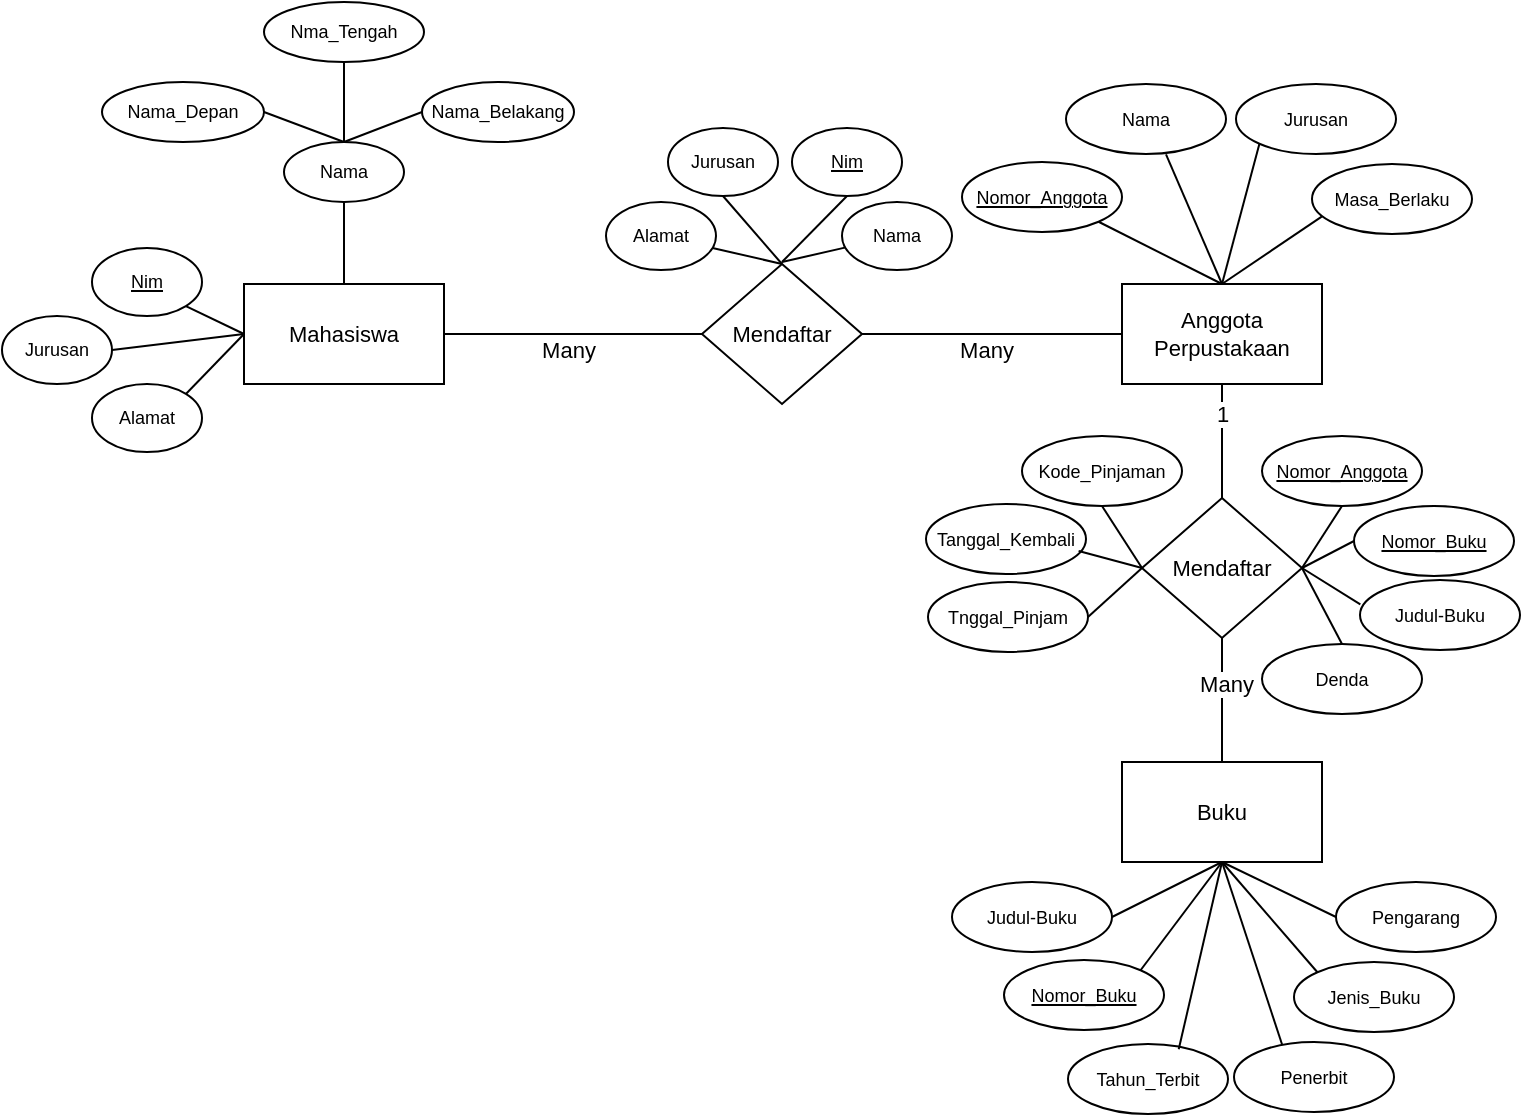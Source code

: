 <mxfile version="24.7.4">
  <diagram name="Page-1" id="oR5uWrnA-iWxMa2yk2aS">
    <mxGraphModel dx="1122" dy="696" grid="1" gridSize="10" guides="1" tooltips="1" connect="1" arrows="1" fold="1" page="1" pageScale="1" pageWidth="850" pageHeight="1100" math="0" shadow="0">
      <root>
        <mxCell id="0" />
        <mxCell id="1" parent="0" />
        <mxCell id="UJC0oAEBfITfGY8Haboo-1" value="Nama_Depan" style="ellipse;whiteSpace=wrap;html=1;align=center;fontSize=9;" vertex="1" parent="1">
          <mxGeometry x="80" y="160" width="81" height="30" as="geometry" />
        </mxCell>
        <mxCell id="UJC0oAEBfITfGY8Haboo-2" value="Nama" style="ellipse;whiteSpace=wrap;html=1;align=center;fontSize=9;" vertex="1" parent="1">
          <mxGeometry x="171" y="190" width="60" height="30" as="geometry" />
        </mxCell>
        <mxCell id="UJC0oAEBfITfGY8Haboo-3" value="Nama_Belakang" style="ellipse;whiteSpace=wrap;html=1;align=center;fontSize=9;" vertex="1" parent="1">
          <mxGeometry x="240" y="160" width="76" height="30" as="geometry" />
        </mxCell>
        <mxCell id="UJC0oAEBfITfGY8Haboo-4" value="Nma_Tengah" style="ellipse;whiteSpace=wrap;html=1;align=center;fontSize=9;" vertex="1" parent="1">
          <mxGeometry x="161" y="120" width="80" height="30" as="geometry" />
        </mxCell>
        <mxCell id="UJC0oAEBfITfGY8Haboo-5" value="" style="endArrow=none;html=1;rounded=0;exitX=1;exitY=0.5;exitDx=0;exitDy=0;entryX=0.5;entryY=0;entryDx=0;entryDy=0;" edge="1" parent="1" source="UJC0oAEBfITfGY8Haboo-1" target="UJC0oAEBfITfGY8Haboo-2">
          <mxGeometry relative="1" as="geometry">
            <mxPoint x="340" y="310" as="sourcePoint" />
            <mxPoint x="500" y="310" as="targetPoint" />
          </mxGeometry>
        </mxCell>
        <mxCell id="UJC0oAEBfITfGY8Haboo-6" value="" style="endArrow=none;html=1;rounded=0;exitX=0.5;exitY=1;exitDx=0;exitDy=0;entryX=0.5;entryY=0;entryDx=0;entryDy=0;" edge="1" parent="1" source="UJC0oAEBfITfGY8Haboo-4" target="UJC0oAEBfITfGY8Haboo-2">
          <mxGeometry relative="1" as="geometry">
            <mxPoint x="340" y="310" as="sourcePoint" />
            <mxPoint x="500" y="310" as="targetPoint" />
          </mxGeometry>
        </mxCell>
        <mxCell id="UJC0oAEBfITfGY8Haboo-7" value="Jurusan" style="ellipse;whiteSpace=wrap;html=1;align=center;fontSize=9;" vertex="1" parent="1">
          <mxGeometry x="30" y="277" width="55" height="34" as="geometry" />
        </mxCell>
        <mxCell id="UJC0oAEBfITfGY8Haboo-8" value="" style="endArrow=none;html=1;rounded=0;exitX=0;exitY=0.5;exitDx=0;exitDy=0;entryX=0.5;entryY=0;entryDx=0;entryDy=0;" edge="1" parent="1" source="UJC0oAEBfITfGY8Haboo-3" target="UJC0oAEBfITfGY8Haboo-2">
          <mxGeometry relative="1" as="geometry">
            <mxPoint x="340" y="310" as="sourcePoint" />
            <mxPoint x="500" y="310" as="targetPoint" />
          </mxGeometry>
        </mxCell>
        <mxCell id="UJC0oAEBfITfGY8Haboo-9" value="Mahasiswa" style="whiteSpace=wrap;html=1;align=center;fontSize=11;" vertex="1" parent="1">
          <mxGeometry x="151" y="261" width="100" height="50" as="geometry" />
        </mxCell>
        <mxCell id="UJC0oAEBfITfGY8Haboo-10" value="" style="endArrow=none;html=1;rounded=0;exitX=0.5;exitY=1;exitDx=0;exitDy=0;entryX=0.5;entryY=0;entryDx=0;entryDy=0;" edge="1" parent="1" source="UJC0oAEBfITfGY8Haboo-2" target="UJC0oAEBfITfGY8Haboo-9">
          <mxGeometry relative="1" as="geometry">
            <mxPoint x="340" y="310" as="sourcePoint" />
            <mxPoint x="500" y="310" as="targetPoint" />
          </mxGeometry>
        </mxCell>
        <mxCell id="UJC0oAEBfITfGY8Haboo-11" value="Nim" style="ellipse;whiteSpace=wrap;html=1;align=center;fontStyle=4;fontSize=9;" vertex="1" parent="1">
          <mxGeometry x="75" y="243" width="55" height="34" as="geometry" />
        </mxCell>
        <mxCell id="UJC0oAEBfITfGY8Haboo-12" value="Alamat" style="ellipse;whiteSpace=wrap;html=1;align=center;fontSize=9;" vertex="1" parent="1">
          <mxGeometry x="75" y="311" width="55" height="34" as="geometry" />
        </mxCell>
        <mxCell id="UJC0oAEBfITfGY8Haboo-13" value="" style="endArrow=none;html=1;rounded=0;exitX=1;exitY=1;exitDx=0;exitDy=0;entryX=0;entryY=0.5;entryDx=0;entryDy=0;" edge="1" parent="1" source="UJC0oAEBfITfGY8Haboo-11" target="UJC0oAEBfITfGY8Haboo-9">
          <mxGeometry relative="1" as="geometry">
            <mxPoint x="340" y="310" as="sourcePoint" />
            <mxPoint x="500" y="310" as="targetPoint" />
          </mxGeometry>
        </mxCell>
        <mxCell id="UJC0oAEBfITfGY8Haboo-14" value="" style="endArrow=none;html=1;rounded=0;exitX=1;exitY=0.5;exitDx=0;exitDy=0;entryX=0;entryY=0.5;entryDx=0;entryDy=0;" edge="1" parent="1" source="UJC0oAEBfITfGY8Haboo-7" target="UJC0oAEBfITfGY8Haboo-9">
          <mxGeometry relative="1" as="geometry">
            <mxPoint x="340" y="310" as="sourcePoint" />
            <mxPoint x="230" y="310" as="targetPoint" />
          </mxGeometry>
        </mxCell>
        <mxCell id="UJC0oAEBfITfGY8Haboo-15" value="" style="endArrow=none;html=1;rounded=0;exitX=1;exitY=0;exitDx=0;exitDy=0;entryX=0;entryY=0.5;entryDx=0;entryDy=0;" edge="1" parent="1" source="UJC0oAEBfITfGY8Haboo-12" target="UJC0oAEBfITfGY8Haboo-9">
          <mxGeometry relative="1" as="geometry">
            <mxPoint x="340" y="310" as="sourcePoint" />
            <mxPoint x="500" y="310" as="targetPoint" />
          </mxGeometry>
        </mxCell>
        <mxCell id="UJC0oAEBfITfGY8Haboo-16" value="Mendaftar" style="shape=rhombus;perimeter=rhombusPerimeter;whiteSpace=wrap;html=1;align=center;fontSize=11;" vertex="1" parent="1">
          <mxGeometry x="380" y="251" width="80" height="70" as="geometry" />
        </mxCell>
        <mxCell id="UJC0oAEBfITfGY8Haboo-17" value="" style="endArrow=none;html=1;rounded=0;exitX=1;exitY=0.5;exitDx=0;exitDy=0;entryX=0;entryY=0.5;entryDx=0;entryDy=0;" edge="1" parent="1" source="UJC0oAEBfITfGY8Haboo-9" target="UJC0oAEBfITfGY8Haboo-16">
          <mxGeometry relative="1" as="geometry">
            <mxPoint x="339" y="332" as="sourcePoint" />
            <mxPoint x="429" y="322" as="targetPoint" />
          </mxGeometry>
        </mxCell>
        <mxCell id="UJC0oAEBfITfGY8Haboo-26" value="Many" style="edgeLabel;html=1;align=center;verticalAlign=middle;resizable=0;points=[];" vertex="1" connectable="0" parent="UJC0oAEBfITfGY8Haboo-17">
          <mxGeometry x="0.003" y="-1" relative="1" as="geometry">
            <mxPoint x="-3" y="7" as="offset" />
          </mxGeometry>
        </mxCell>
        <mxCell id="UJC0oAEBfITfGY8Haboo-21" value="Alamat" style="ellipse;whiteSpace=wrap;html=1;align=center;fontSize=9;" vertex="1" parent="1">
          <mxGeometry x="332" y="220" width="55" height="34" as="geometry" />
        </mxCell>
        <mxCell id="UJC0oAEBfITfGY8Haboo-22" value="Jurusan" style="ellipse;whiteSpace=wrap;html=1;align=center;fontSize=9;" vertex="1" parent="1">
          <mxGeometry x="363" y="183" width="55" height="34" as="geometry" />
        </mxCell>
        <mxCell id="UJC0oAEBfITfGY8Haboo-23" value="Nim" style="ellipse;whiteSpace=wrap;html=1;align=center;fontStyle=4;fontSize=9;" vertex="1" parent="1">
          <mxGeometry x="425" y="183" width="55" height="34" as="geometry" />
        </mxCell>
        <mxCell id="UJC0oAEBfITfGY8Haboo-25" value="Nama" style="ellipse;whiteSpace=wrap;html=1;align=center;fontSize=9;" vertex="1" parent="1">
          <mxGeometry x="450" y="220" width="55" height="34" as="geometry" />
        </mxCell>
        <mxCell id="UJC0oAEBfITfGY8Haboo-27" value="" style="endArrow=none;html=1;rounded=0;exitX=0.5;exitY=1;exitDx=0;exitDy=0;entryX=0.5;entryY=0;entryDx=0;entryDy=0;" edge="1" parent="1" source="UJC0oAEBfITfGY8Haboo-22" target="UJC0oAEBfITfGY8Haboo-16">
          <mxGeometry relative="1" as="geometry">
            <mxPoint x="310" y="150" as="sourcePoint" />
            <mxPoint x="470" y="150" as="targetPoint" />
          </mxGeometry>
        </mxCell>
        <mxCell id="UJC0oAEBfITfGY8Haboo-29" value="" style="endArrow=none;html=1;rounded=0;entryX=0.5;entryY=0;entryDx=0;entryDy=0;" edge="1" parent="1" source="UJC0oAEBfITfGY8Haboo-21" target="UJC0oAEBfITfGY8Haboo-16">
          <mxGeometry relative="1" as="geometry">
            <mxPoint x="310" y="150" as="sourcePoint" />
            <mxPoint x="470" y="150" as="targetPoint" />
          </mxGeometry>
        </mxCell>
        <mxCell id="UJC0oAEBfITfGY8Haboo-30" value="" style="endArrow=none;html=1;rounded=0;entryX=0.5;entryY=1;entryDx=0;entryDy=0;" edge="1" parent="1" target="UJC0oAEBfITfGY8Haboo-23">
          <mxGeometry relative="1" as="geometry">
            <mxPoint x="420" y="250" as="sourcePoint" />
            <mxPoint x="470" y="150" as="targetPoint" />
          </mxGeometry>
        </mxCell>
        <mxCell id="UJC0oAEBfITfGY8Haboo-31" value="" style="endArrow=none;html=1;rounded=0;entryX=0.036;entryY=0.667;entryDx=0;entryDy=0;entryPerimeter=0;" edge="1" parent="1" target="UJC0oAEBfITfGY8Haboo-25">
          <mxGeometry relative="1" as="geometry">
            <mxPoint x="420" y="250" as="sourcePoint" />
            <mxPoint x="500" y="210" as="targetPoint" />
          </mxGeometry>
        </mxCell>
        <mxCell id="UJC0oAEBfITfGY8Haboo-32" value="Anggota Perpustakaan" style="whiteSpace=wrap;html=1;align=center;fontSize=11;" vertex="1" parent="1">
          <mxGeometry x="590" y="261" width="100" height="50" as="geometry" />
        </mxCell>
        <mxCell id="UJC0oAEBfITfGY8Haboo-33" value="Nomor_Anggota" style="ellipse;whiteSpace=wrap;html=1;align=center;fontStyle=4;fontSize=9;" vertex="1" parent="1">
          <mxGeometry x="510" y="200" width="80" height="35" as="geometry" />
        </mxCell>
        <mxCell id="UJC0oAEBfITfGY8Haboo-36" value="Nama" style="ellipse;whiteSpace=wrap;html=1;align=center;fontSize=9;" vertex="1" parent="1">
          <mxGeometry x="562" y="161" width="80" height="35" as="geometry" />
        </mxCell>
        <mxCell id="UJC0oAEBfITfGY8Haboo-37" value="Jurusan" style="ellipse;whiteSpace=wrap;html=1;align=center;fontSize=9;" vertex="1" parent="1">
          <mxGeometry x="647" y="161" width="80" height="35" as="geometry" />
        </mxCell>
        <mxCell id="UJC0oAEBfITfGY8Haboo-38" value="Masa_Berlaku" style="ellipse;whiteSpace=wrap;html=1;align=center;fontSize=9;" vertex="1" parent="1">
          <mxGeometry x="685" y="201" width="80" height="35" as="geometry" />
        </mxCell>
        <mxCell id="UJC0oAEBfITfGY8Haboo-39" value="" style="endArrow=none;html=1;rounded=0;exitX=1;exitY=0.5;exitDx=0;exitDy=0;entryX=0;entryY=0.5;entryDx=0;entryDy=0;" edge="1" parent="1" source="UJC0oAEBfITfGY8Haboo-16" target="UJC0oAEBfITfGY8Haboo-32">
          <mxGeometry relative="1" as="geometry">
            <mxPoint x="480" y="290" as="sourcePoint" />
            <mxPoint x="590" y="290" as="targetPoint" />
          </mxGeometry>
        </mxCell>
        <mxCell id="UJC0oAEBfITfGY8Haboo-79" value="Many" style="edgeLabel;html=1;align=center;verticalAlign=middle;resizable=0;points=[];" vertex="1" connectable="0" parent="UJC0oAEBfITfGY8Haboo-39">
          <mxGeometry x="-0.051" y="1" relative="1" as="geometry">
            <mxPoint y="9" as="offset" />
          </mxGeometry>
        </mxCell>
        <mxCell id="UJC0oAEBfITfGY8Haboo-40" value="" style="endArrow=none;html=1;rounded=0;entryX=1;entryY=1;entryDx=0;entryDy=0;exitX=0.5;exitY=0;exitDx=0;exitDy=0;" edge="1" parent="1" source="UJC0oAEBfITfGY8Haboo-32" target="UJC0oAEBfITfGY8Haboo-33">
          <mxGeometry relative="1" as="geometry">
            <mxPoint x="480" y="290" as="sourcePoint" />
            <mxPoint x="640" y="290" as="targetPoint" />
          </mxGeometry>
        </mxCell>
        <mxCell id="UJC0oAEBfITfGY8Haboo-41" value="" style="endArrow=none;html=1;rounded=0;exitX=0.625;exitY=1.005;exitDx=0;exitDy=0;exitPerimeter=0;entryX=0.5;entryY=0;entryDx=0;entryDy=0;" edge="1" parent="1" source="UJC0oAEBfITfGY8Haboo-36" target="UJC0oAEBfITfGY8Haboo-32">
          <mxGeometry relative="1" as="geometry">
            <mxPoint x="480" y="290" as="sourcePoint" />
            <mxPoint x="640" y="290" as="targetPoint" />
          </mxGeometry>
        </mxCell>
        <mxCell id="UJC0oAEBfITfGY8Haboo-42" value="" style="endArrow=none;html=1;rounded=0;exitX=0;exitY=1;exitDx=0;exitDy=0;entryX=0.5;entryY=0;entryDx=0;entryDy=0;" edge="1" parent="1" source="UJC0oAEBfITfGY8Haboo-37" target="UJC0oAEBfITfGY8Haboo-32">
          <mxGeometry relative="1" as="geometry">
            <mxPoint x="480" y="290" as="sourcePoint" />
            <mxPoint x="640" y="290" as="targetPoint" />
          </mxGeometry>
        </mxCell>
        <mxCell id="UJC0oAEBfITfGY8Haboo-43" value="" style="endArrow=none;html=1;rounded=0;exitX=0.063;exitY=0.748;exitDx=0;exitDy=0;exitPerimeter=0;entryX=0.5;entryY=0;entryDx=0;entryDy=0;" edge="1" parent="1" source="UJC0oAEBfITfGY8Haboo-38" target="UJC0oAEBfITfGY8Haboo-32">
          <mxGeometry relative="1" as="geometry">
            <mxPoint x="480" y="290" as="sourcePoint" />
            <mxPoint x="640" y="290" as="targetPoint" />
          </mxGeometry>
        </mxCell>
        <mxCell id="UJC0oAEBfITfGY8Haboo-45" value="Judul-Buku" style="ellipse;whiteSpace=wrap;html=1;align=center;fontSize=9;" vertex="1" parent="1">
          <mxGeometry x="709" y="409" width="80" height="35" as="geometry" />
        </mxCell>
        <mxCell id="UJC0oAEBfITfGY8Haboo-46" value="Tnggal_Pinjam" style="ellipse;whiteSpace=wrap;html=1;align=center;fontSize=9;" vertex="1" parent="1">
          <mxGeometry x="493" y="410" width="80" height="35" as="geometry" />
        </mxCell>
        <mxCell id="UJC0oAEBfITfGY8Haboo-47" value="Tanggal_Kembali" style="ellipse;whiteSpace=wrap;html=1;align=center;fontSize=9;" vertex="1" parent="1">
          <mxGeometry x="492" y="371" width="80" height="35" as="geometry" />
        </mxCell>
        <mxCell id="UJC0oAEBfITfGY8Haboo-48" value="Kode_Pinjaman" style="ellipse;whiteSpace=wrap;html=1;align=center;fontSize=9;" vertex="1" parent="1">
          <mxGeometry x="540" y="337" width="80" height="35" as="geometry" />
        </mxCell>
        <mxCell id="UJC0oAEBfITfGY8Haboo-49" value="Mendaftar" style="shape=rhombus;perimeter=rhombusPerimeter;whiteSpace=wrap;html=1;align=center;fontSize=11;" vertex="1" parent="1">
          <mxGeometry x="600" y="368" width="80" height="70" as="geometry" />
        </mxCell>
        <mxCell id="UJC0oAEBfITfGY8Haboo-51" value="" style="endArrow=none;html=1;rounded=0;entryX=0.5;entryY=1;entryDx=0;entryDy=0;exitX=0.5;exitY=0;exitDx=0;exitDy=0;" edge="1" parent="1" source="UJC0oAEBfITfGY8Haboo-49" target="UJC0oAEBfITfGY8Haboo-32">
          <mxGeometry relative="1" as="geometry">
            <mxPoint x="480" y="290" as="sourcePoint" />
            <mxPoint x="640" y="290" as="targetPoint" />
          </mxGeometry>
        </mxCell>
        <mxCell id="UJC0oAEBfITfGY8Haboo-78" value="1" style="edgeLabel;html=1;align=center;verticalAlign=middle;resizable=0;points=[];" vertex="1" connectable="0" parent="UJC0oAEBfITfGY8Haboo-51">
          <mxGeometry x="0.497" relative="1" as="geometry">
            <mxPoint as="offset" />
          </mxGeometry>
        </mxCell>
        <mxCell id="UJC0oAEBfITfGY8Haboo-52" value="" style="endArrow=none;html=1;rounded=0;exitX=0.5;exitY=1;exitDx=0;exitDy=0;entryX=0;entryY=0.5;entryDx=0;entryDy=0;" edge="1" parent="1" source="UJC0oAEBfITfGY8Haboo-48" target="UJC0oAEBfITfGY8Haboo-49">
          <mxGeometry relative="1" as="geometry">
            <mxPoint x="480" y="290" as="sourcePoint" />
            <mxPoint x="640" y="290" as="targetPoint" />
          </mxGeometry>
        </mxCell>
        <mxCell id="UJC0oAEBfITfGY8Haboo-53" value="" style="endArrow=none;html=1;rounded=0;exitX=0.954;exitY=0.671;exitDx=0;exitDy=0;exitPerimeter=0;entryX=0;entryY=0.5;entryDx=0;entryDy=0;" edge="1" parent="1" source="UJC0oAEBfITfGY8Haboo-47" target="UJC0oAEBfITfGY8Haboo-49">
          <mxGeometry relative="1" as="geometry">
            <mxPoint x="480" y="290" as="sourcePoint" />
            <mxPoint x="640" y="290" as="targetPoint" />
          </mxGeometry>
        </mxCell>
        <mxCell id="UJC0oAEBfITfGY8Haboo-54" value="" style="endArrow=none;html=1;rounded=0;exitX=1;exitY=0.5;exitDx=0;exitDy=0;entryX=0;entryY=0.5;entryDx=0;entryDy=0;" edge="1" parent="1" source="UJC0oAEBfITfGY8Haboo-46" target="UJC0oAEBfITfGY8Haboo-49">
          <mxGeometry relative="1" as="geometry">
            <mxPoint x="480" y="290" as="sourcePoint" />
            <mxPoint x="640" y="290" as="targetPoint" />
          </mxGeometry>
        </mxCell>
        <mxCell id="UJC0oAEBfITfGY8Haboo-55" value="Nomor_Buku" style="ellipse;whiteSpace=wrap;html=1;align=center;fontStyle=4;fontSize=9;" vertex="1" parent="1">
          <mxGeometry x="706" y="372" width="80" height="35" as="geometry" />
        </mxCell>
        <mxCell id="UJC0oAEBfITfGY8Haboo-56" value="Nomor_Anggota" style="ellipse;whiteSpace=wrap;html=1;align=center;fontStyle=4;fontSize=9;" vertex="1" parent="1">
          <mxGeometry x="660" y="337" width="80" height="35" as="geometry" />
        </mxCell>
        <mxCell id="UJC0oAEBfITfGY8Haboo-57" value="Denda" style="ellipse;whiteSpace=wrap;html=1;align=center;fontSize=9;" vertex="1" parent="1">
          <mxGeometry x="660" y="441" width="80" height="35" as="geometry" />
        </mxCell>
        <mxCell id="UJC0oAEBfITfGY8Haboo-58" value="" style="endArrow=none;html=1;rounded=0;exitX=1;exitY=0.5;exitDx=0;exitDy=0;entryX=0.5;entryY=1;entryDx=0;entryDy=0;" edge="1" parent="1" source="UJC0oAEBfITfGY8Haboo-49" target="UJC0oAEBfITfGY8Haboo-56">
          <mxGeometry relative="1" as="geometry">
            <mxPoint x="480" y="290" as="sourcePoint" />
            <mxPoint x="640" y="290" as="targetPoint" />
          </mxGeometry>
        </mxCell>
        <mxCell id="UJC0oAEBfITfGY8Haboo-59" value="" style="endArrow=none;html=1;rounded=0;exitX=1;exitY=0.5;exitDx=0;exitDy=0;entryX=0;entryY=0.5;entryDx=0;entryDy=0;" edge="1" parent="1" source="UJC0oAEBfITfGY8Haboo-49" target="UJC0oAEBfITfGY8Haboo-55">
          <mxGeometry relative="1" as="geometry">
            <mxPoint x="480" y="290" as="sourcePoint" />
            <mxPoint x="640" y="290" as="targetPoint" />
          </mxGeometry>
        </mxCell>
        <mxCell id="UJC0oAEBfITfGY8Haboo-60" value="" style="endArrow=none;html=1;rounded=0;exitX=1;exitY=0.5;exitDx=0;exitDy=0;entryX=0.002;entryY=0.348;entryDx=0;entryDy=0;entryPerimeter=0;" edge="1" parent="1" source="UJC0oAEBfITfGY8Haboo-49" target="UJC0oAEBfITfGY8Haboo-45">
          <mxGeometry relative="1" as="geometry">
            <mxPoint x="480" y="290" as="sourcePoint" />
            <mxPoint x="640" y="290" as="targetPoint" />
          </mxGeometry>
        </mxCell>
        <mxCell id="UJC0oAEBfITfGY8Haboo-61" value="" style="endArrow=none;html=1;rounded=0;exitX=0.5;exitY=0;exitDx=0;exitDy=0;entryX=1;entryY=0.5;entryDx=0;entryDy=0;" edge="1" parent="1" source="UJC0oAEBfITfGY8Haboo-57" target="UJC0oAEBfITfGY8Haboo-49">
          <mxGeometry relative="1" as="geometry">
            <mxPoint x="480" y="290" as="sourcePoint" />
            <mxPoint x="640" y="290" as="targetPoint" />
          </mxGeometry>
        </mxCell>
        <mxCell id="UJC0oAEBfITfGY8Haboo-62" value="Buku" style="whiteSpace=wrap;html=1;align=center;fontSize=11;" vertex="1" parent="1">
          <mxGeometry x="590" y="500" width="100" height="50" as="geometry" />
        </mxCell>
        <mxCell id="UJC0oAEBfITfGY8Haboo-63" value="" style="endArrow=none;html=1;rounded=0;exitX=0.5;exitY=1;exitDx=0;exitDy=0;entryX=0.5;entryY=0;entryDx=0;entryDy=0;" edge="1" parent="1" source="UJC0oAEBfITfGY8Haboo-49" target="UJC0oAEBfITfGY8Haboo-62">
          <mxGeometry relative="1" as="geometry">
            <mxPoint x="480" y="540" as="sourcePoint" />
            <mxPoint x="640" y="500" as="targetPoint" />
          </mxGeometry>
        </mxCell>
        <mxCell id="UJC0oAEBfITfGY8Haboo-77" value="Many" style="edgeLabel;html=1;align=center;verticalAlign=middle;resizable=0;points=[];" vertex="1" connectable="0" parent="UJC0oAEBfITfGY8Haboo-63">
          <mxGeometry x="-0.253" y="2" relative="1" as="geometry">
            <mxPoint as="offset" />
          </mxGeometry>
        </mxCell>
        <mxCell id="UJC0oAEBfITfGY8Haboo-65" value="Penerbit" style="ellipse;whiteSpace=wrap;html=1;align=center;fontSize=9;" vertex="1" parent="1">
          <mxGeometry x="646" y="640" width="80" height="35" as="geometry" />
        </mxCell>
        <mxCell id="UJC0oAEBfITfGY8Haboo-66" value="Tahun_Terbit" style="ellipse;whiteSpace=wrap;html=1;align=center;fontSize=9;" vertex="1" parent="1">
          <mxGeometry x="563" y="641" width="80" height="35" as="geometry" />
        </mxCell>
        <mxCell id="UJC0oAEBfITfGY8Haboo-67" value="Pengarang" style="ellipse;whiteSpace=wrap;html=1;align=center;fontSize=9;" vertex="1" parent="1">
          <mxGeometry x="697" y="560" width="80" height="35" as="geometry" />
        </mxCell>
        <mxCell id="UJC0oAEBfITfGY8Haboo-68" value="Jenis_Buku" style="ellipse;whiteSpace=wrap;html=1;align=center;fontSize=9;" vertex="1" parent="1">
          <mxGeometry x="676" y="600" width="80" height="35" as="geometry" />
        </mxCell>
        <mxCell id="UJC0oAEBfITfGY8Haboo-69" value="Judul-Buku" style="ellipse;whiteSpace=wrap;html=1;align=center;fontSize=9;" vertex="1" parent="1">
          <mxGeometry x="505" y="560" width="80" height="35" as="geometry" />
        </mxCell>
        <mxCell id="UJC0oAEBfITfGY8Haboo-70" value="Nomor_Buku" style="ellipse;whiteSpace=wrap;html=1;align=center;fontStyle=4;fontSize=9;" vertex="1" parent="1">
          <mxGeometry x="531" y="599" width="80" height="35" as="geometry" />
        </mxCell>
        <mxCell id="UJC0oAEBfITfGY8Haboo-71" value="" style="endArrow=none;html=1;rounded=0;exitX=1;exitY=0.5;exitDx=0;exitDy=0;entryX=0.5;entryY=1;entryDx=0;entryDy=0;" edge="1" parent="1" source="UJC0oAEBfITfGY8Haboo-69" target="UJC0oAEBfITfGY8Haboo-62">
          <mxGeometry relative="1" as="geometry">
            <mxPoint x="480" y="460" as="sourcePoint" />
            <mxPoint x="640" y="460" as="targetPoint" />
          </mxGeometry>
        </mxCell>
        <mxCell id="UJC0oAEBfITfGY8Haboo-72" value="" style="endArrow=none;html=1;rounded=0;exitX=1;exitY=0;exitDx=0;exitDy=0;entryX=0.5;entryY=1;entryDx=0;entryDy=0;" edge="1" parent="1" source="UJC0oAEBfITfGY8Haboo-70" target="UJC0oAEBfITfGY8Haboo-62">
          <mxGeometry relative="1" as="geometry">
            <mxPoint x="480" y="460" as="sourcePoint" />
            <mxPoint x="640" y="460" as="targetPoint" />
          </mxGeometry>
        </mxCell>
        <mxCell id="UJC0oAEBfITfGY8Haboo-73" value="" style="endArrow=none;html=1;rounded=0;exitX=0.692;exitY=0.076;exitDx=0;exitDy=0;exitPerimeter=0;entryX=0.5;entryY=1;entryDx=0;entryDy=0;" edge="1" parent="1" source="UJC0oAEBfITfGY8Haboo-66" target="UJC0oAEBfITfGY8Haboo-62">
          <mxGeometry relative="1" as="geometry">
            <mxPoint x="480" y="460" as="sourcePoint" />
            <mxPoint x="640" y="460" as="targetPoint" />
          </mxGeometry>
        </mxCell>
        <mxCell id="UJC0oAEBfITfGY8Haboo-74" value="" style="endArrow=none;html=1;rounded=0;exitX=0.3;exitY=0.033;exitDx=0;exitDy=0;exitPerimeter=0;entryX=0.5;entryY=1;entryDx=0;entryDy=0;" edge="1" parent="1" source="UJC0oAEBfITfGY8Haboo-65" target="UJC0oAEBfITfGY8Haboo-62">
          <mxGeometry relative="1" as="geometry">
            <mxPoint x="480" y="460" as="sourcePoint" />
            <mxPoint x="640" y="460" as="targetPoint" />
          </mxGeometry>
        </mxCell>
        <mxCell id="UJC0oAEBfITfGY8Haboo-75" value="" style="endArrow=none;html=1;rounded=0;exitX=0;exitY=0;exitDx=0;exitDy=0;entryX=0.5;entryY=1;entryDx=0;entryDy=0;" edge="1" parent="1" source="UJC0oAEBfITfGY8Haboo-68" target="UJC0oAEBfITfGY8Haboo-62">
          <mxGeometry relative="1" as="geometry">
            <mxPoint x="480" y="460" as="sourcePoint" />
            <mxPoint x="640" y="460" as="targetPoint" />
          </mxGeometry>
        </mxCell>
        <mxCell id="UJC0oAEBfITfGY8Haboo-76" value="" style="endArrow=none;html=1;rounded=0;exitX=0;exitY=0.5;exitDx=0;exitDy=0;entryX=0.5;entryY=1;entryDx=0;entryDy=0;" edge="1" parent="1" source="UJC0oAEBfITfGY8Haboo-67" target="UJC0oAEBfITfGY8Haboo-62">
          <mxGeometry relative="1" as="geometry">
            <mxPoint x="480" y="460" as="sourcePoint" />
            <mxPoint x="640" y="460" as="targetPoint" />
          </mxGeometry>
        </mxCell>
      </root>
    </mxGraphModel>
  </diagram>
</mxfile>
